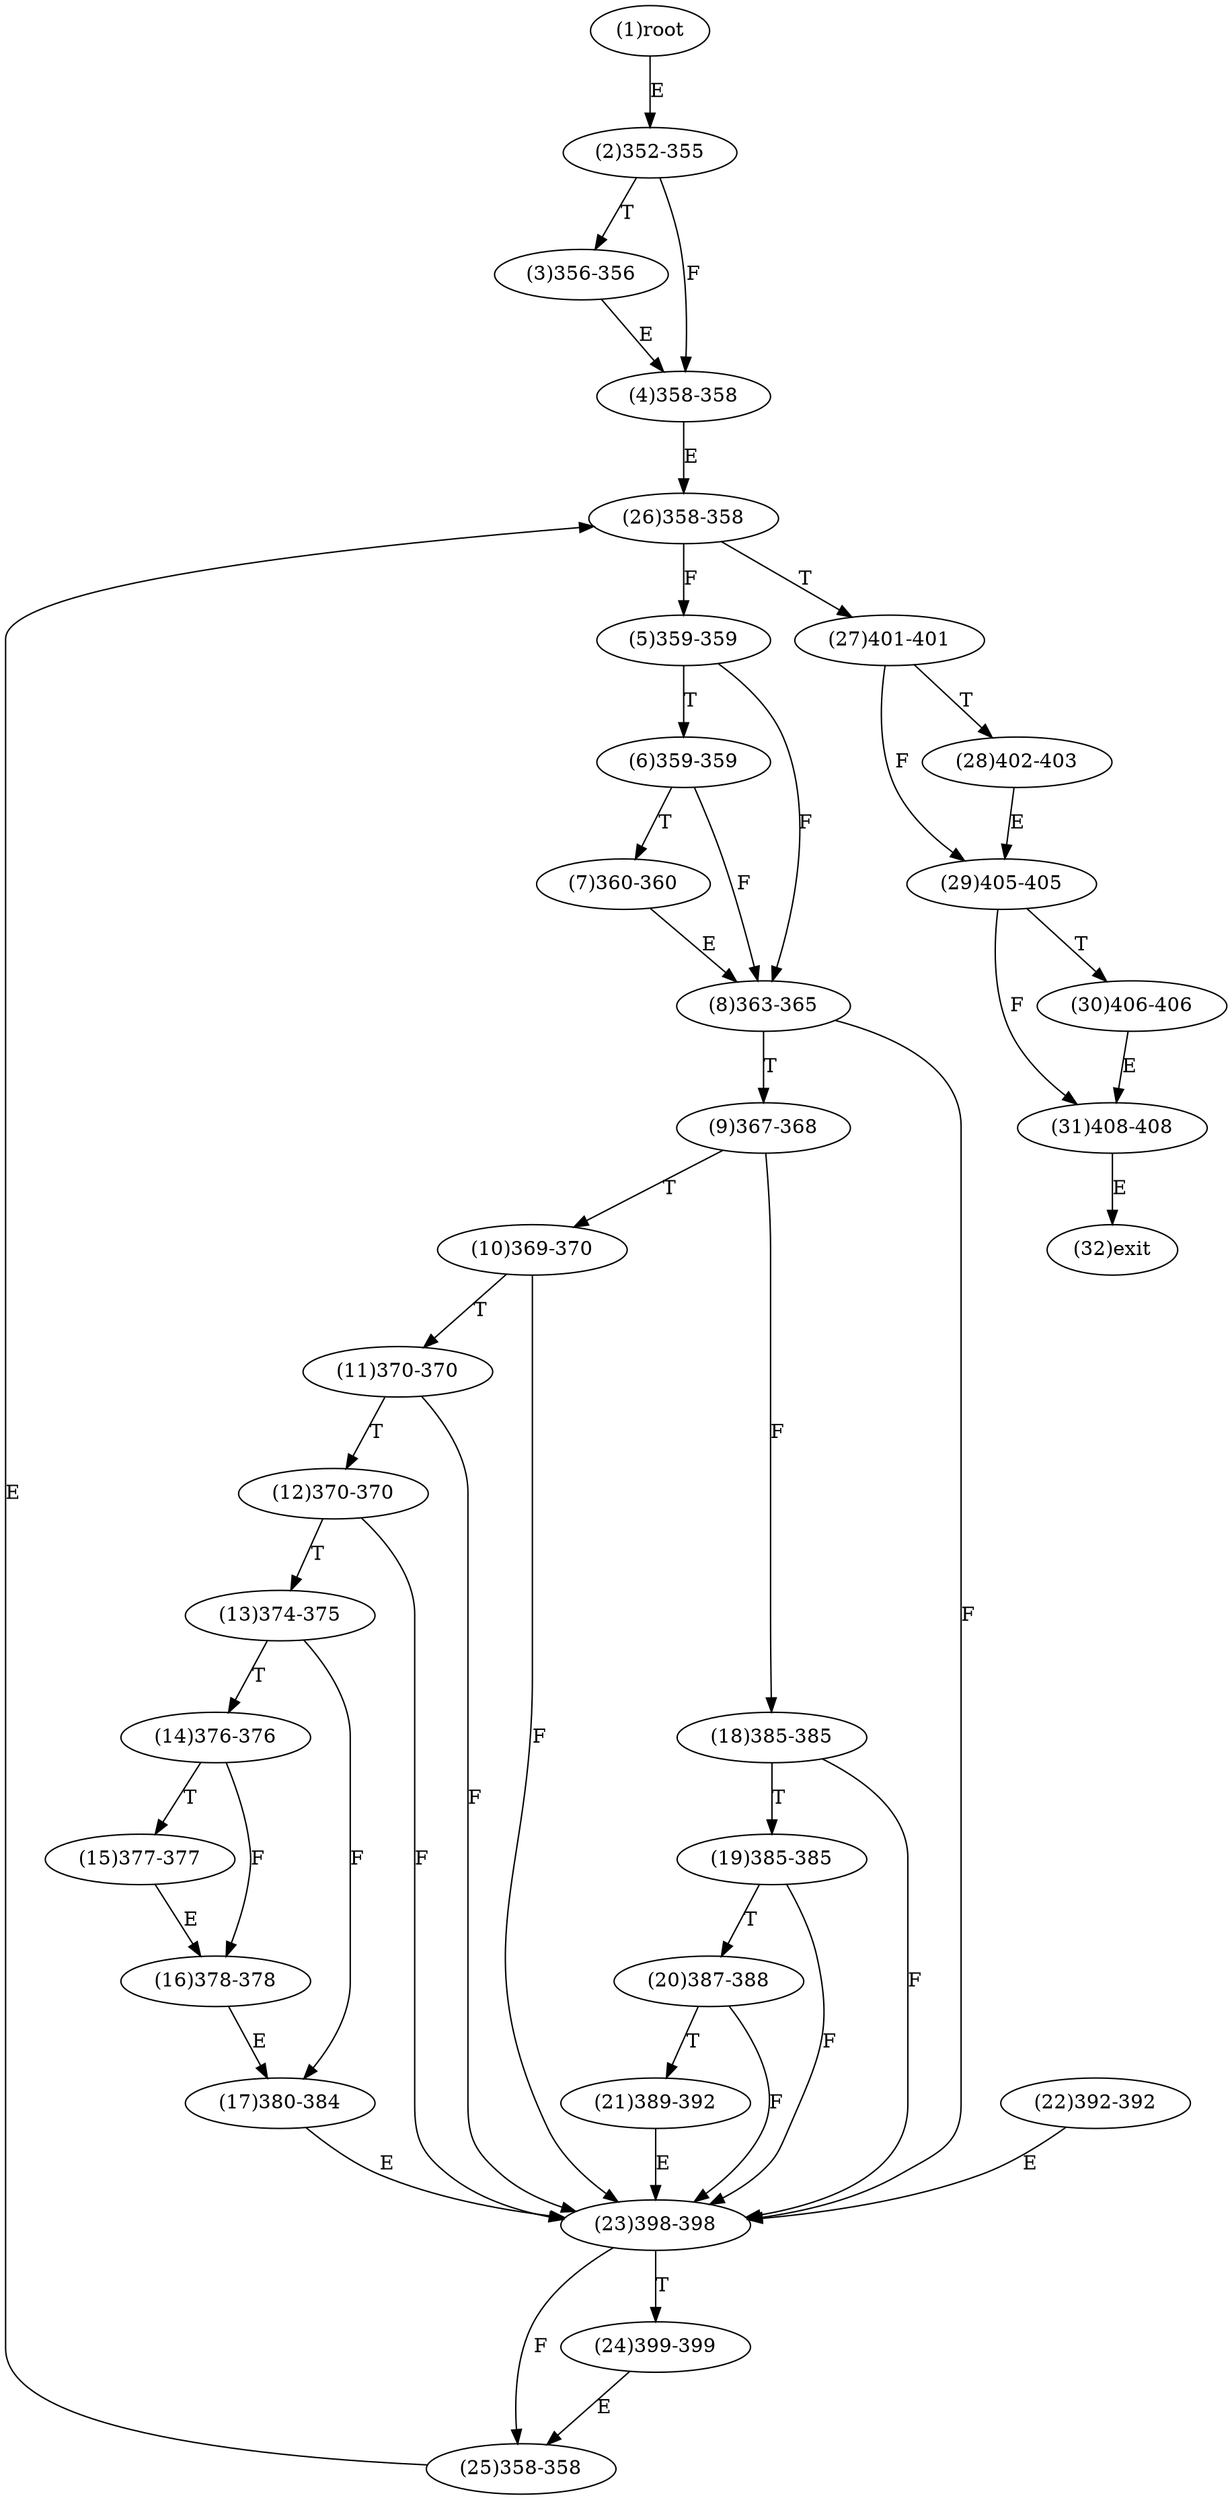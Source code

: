 digraph "" { 
1[ label="(1)root"];
2[ label="(2)352-355"];
3[ label="(3)356-356"];
4[ label="(4)358-358"];
5[ label="(5)359-359"];
6[ label="(6)359-359"];
7[ label="(7)360-360"];
8[ label="(8)363-365"];
9[ label="(9)367-368"];
10[ label="(10)369-370"];
11[ label="(11)370-370"];
12[ label="(12)370-370"];
13[ label="(13)374-375"];
14[ label="(14)376-376"];
15[ label="(15)377-377"];
17[ label="(17)380-384"];
16[ label="(16)378-378"];
19[ label="(19)385-385"];
18[ label="(18)385-385"];
21[ label="(21)389-392"];
20[ label="(20)387-388"];
23[ label="(23)398-398"];
22[ label="(22)392-392"];
25[ label="(25)358-358"];
24[ label="(24)399-399"];
27[ label="(27)401-401"];
26[ label="(26)358-358"];
29[ label="(29)405-405"];
28[ label="(28)402-403"];
31[ label="(31)408-408"];
30[ label="(30)406-406"];
32[ label="(32)exit"];
1->2[ label="E"];
2->4[ label="F"];
2->3[ label="T"];
3->4[ label="E"];
4->26[ label="E"];
5->8[ label="F"];
5->6[ label="T"];
6->8[ label="F"];
6->7[ label="T"];
7->8[ label="E"];
8->23[ label="F"];
8->9[ label="T"];
9->18[ label="F"];
9->10[ label="T"];
10->23[ label="F"];
10->11[ label="T"];
11->23[ label="F"];
11->12[ label="T"];
12->23[ label="F"];
12->13[ label="T"];
13->17[ label="F"];
13->14[ label="T"];
14->16[ label="F"];
14->15[ label="T"];
15->16[ label="E"];
16->17[ label="E"];
17->23[ label="E"];
18->23[ label="F"];
18->19[ label="T"];
19->23[ label="F"];
19->20[ label="T"];
20->23[ label="F"];
20->21[ label="T"];
21->23[ label="E"];
22->23[ label="E"];
23->25[ label="F"];
23->24[ label="T"];
24->25[ label="E"];
25->26[ label="E"];
26->5[ label="F"];
26->27[ label="T"];
27->29[ label="F"];
27->28[ label="T"];
28->29[ label="E"];
29->31[ label="F"];
29->30[ label="T"];
30->31[ label="E"];
31->32[ label="E"];
}